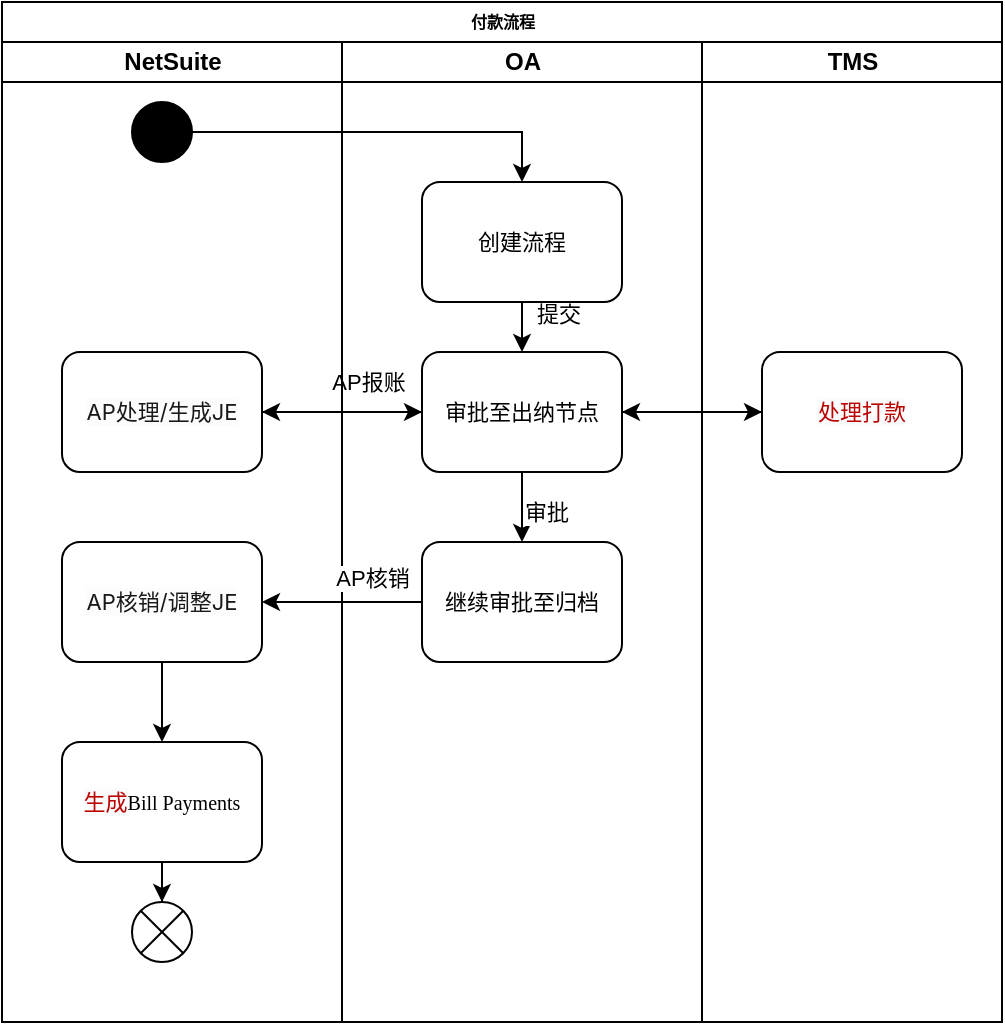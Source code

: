 <mxfile version="27.0.3">
  <diagram name="Page-1" id="74e2e168-ea6b-b213-b513-2b3c1d86103e">
    <mxGraphModel dx="2142" dy="594" grid="1" gridSize="10" guides="1" tooltips="1" connect="1" arrows="1" fold="1" page="1" pageScale="1" pageWidth="1100" pageHeight="850" background="none" math="0" shadow="0">
      <root>
        <mxCell id="0" />
        <mxCell id="1" parent="0" />
        <mxCell id="77e6c97f196da883-1" value="付款流程" style="swimlane;html=1;childLayout=stackLayout;startSize=20;rounded=0;shadow=0;labelBackgroundColor=none;strokeWidth=1;fontFamily=Verdana;fontSize=8;align=center;" parent="1" vertex="1">
          <mxGeometry x="-480" y="40" width="500" height="510" as="geometry" />
        </mxCell>
        <mxCell id="jkoa0OdDoqYC_gdRarxV-7" style="edgeStyle=orthogonalEdgeStyle;rounded=0;orthogonalLoop=1;jettySize=auto;html=1;" parent="77e6c97f196da883-1" source="77e6c97f196da883-9" target="77e6c97f196da883-11" edge="1">
          <mxGeometry relative="1" as="geometry" />
        </mxCell>
        <mxCell id="jkoa0OdDoqYC_gdRarxV-18" value="AP报账" style="edgeLabel;html=1;align=center;verticalAlign=middle;resizable=0;points=[];" parent="jkoa0OdDoqYC_gdRarxV-7" vertex="1" connectable="0">
          <mxGeometry x="-0.183" relative="1" as="geometry">
            <mxPoint x="5" y="-15" as="offset" />
          </mxGeometry>
        </mxCell>
        <mxCell id="77e6c97f196da883-3" value="NetSuite" style="swimlane;html=1;startSize=20;" parent="77e6c97f196da883-1" vertex="1">
          <mxGeometry y="20" width="170" height="490" as="geometry">
            <mxRectangle x="160" y="20" width="40" height="730" as="alternateBounds" />
          </mxGeometry>
        </mxCell>
        <mxCell id="77e6c97f196da883-11" value="&lt;span style=&quot;margin: 0px; padding: 0px; border: 0px; font-variant-numeric: inherit; font-variant-east-asian: inherit; font-variant-alternates: inherit; font-variant-position: inherit; font-variant-emoji: inherit; font-stretch: inherit; line-height: inherit; font-family: &amp;quot;PingFang SC&amp;quot;, -apple-system, BlinkMacSystemFont, &amp;quot;Segoe UI&amp;quot;, Roboto, Ubuntu, &amp;quot;Helvetica Neue&amp;quot;, Helvetica, Arial, &amp;quot;Hiragino Sans GB&amp;quot;, &amp;quot;Microsoft YaHei UI&amp;quot;, &amp;quot;Microsoft YaHei&amp;quot;, &amp;quot;Source Han Sans CN&amp;quot;, sans-serif; font-optical-sizing: inherit; font-size-adjust: inherit; font-kerning: inherit; font-feature-settings: inherit; font-variation-settings: inherit; vertical-align: baseline; color: rgba(0, 0, 0, 0.9); text-align: start; background-color: rgb(252, 252, 252);&quot;&gt;&lt;font&gt;​AP处理/生成JE&lt;/font&gt;&lt;/span&gt;" style="rounded=1;whiteSpace=wrap;html=1;shadow=0;labelBackgroundColor=none;strokeWidth=1;fontFamily=Verdana;fontSize=11;align=center;fontStyle=0" parent="77e6c97f196da883-3" vertex="1">
          <mxGeometry x="30" y="155" width="100" height="60" as="geometry" />
        </mxCell>
        <mxCell id="89xoUnkQCPXQBjMgElBv-20" style="edgeStyle=orthogonalEdgeStyle;rounded=0;orthogonalLoop=1;jettySize=auto;html=1;entryX=0.5;entryY=0;entryDx=0;entryDy=0;" edge="1" parent="77e6c97f196da883-3" source="jkoa0OdDoqYC_gdRarxV-13" target="89xoUnkQCPXQBjMgElBv-13">
          <mxGeometry relative="1" as="geometry" />
        </mxCell>
        <mxCell id="jkoa0OdDoqYC_gdRarxV-13" value="&lt;span style=&quot;margin: 0px; padding: 0px; border: 0px; font-variant-numeric: inherit; font-variant-east-asian: inherit; font-variant-alternates: inherit; font-variant-position: inherit; font-variant-emoji: inherit; font-stretch: inherit; line-height: inherit; font-family: &amp;quot;PingFang SC&amp;quot;, -apple-system, BlinkMacSystemFont, &amp;quot;Segoe UI&amp;quot;, Roboto, Ubuntu, &amp;quot;Helvetica Neue&amp;quot;, Helvetica, Arial, &amp;quot;Hiragino Sans GB&amp;quot;, &amp;quot;Microsoft YaHei UI&amp;quot;, &amp;quot;Microsoft YaHei&amp;quot;, &amp;quot;Source Han Sans CN&amp;quot;, sans-serif; font-optical-sizing: inherit; font-size-adjust: inherit; font-kerning: inherit; font-feature-settings: inherit; font-variation-settings: inherit; vertical-align: baseline; color: rgba(0, 0, 0, 0.9); text-align: start; background-color: rgb(252, 252, 252);&quot;&gt;&lt;font&gt;​AP核销/调整JE&lt;/font&gt;&lt;/span&gt;" style="rounded=1;whiteSpace=wrap;html=1;shadow=0;labelBackgroundColor=none;strokeWidth=1;fontFamily=Verdana;fontSize=11;align=center;fontStyle=0" parent="77e6c97f196da883-3" vertex="1">
          <mxGeometry x="30" y="250" width="100" height="60" as="geometry" />
        </mxCell>
        <mxCell id="jkoa0OdDoqYC_gdRarxV-21" value="" style="ellipse;fillColor=strokeColor;html=1;" parent="77e6c97f196da883-3" vertex="1">
          <mxGeometry x="65" y="30" width="30" height="30" as="geometry" />
        </mxCell>
        <mxCell id="89xoUnkQCPXQBjMgElBv-13" value="&lt;div style=&quot;text-align: start;&quot;&gt;&lt;font face=&quot;PingFang SC, -apple-system, BlinkMacSystemFont, Segoe UI, Roboto, Ubuntu, Helvetica Neue, Helvetica, Arial, Hiragino Sans GB, Microsoft YaHei UI, Microsoft YaHei, Source Han Sans CN, sans-serif&quot; color=&quot;rgba(0, 0, 0, 0.9)&quot;&gt;&lt;span style=&quot;background-color: rgb(252, 252, 252);&quot;&gt;生成&lt;/span&gt;&lt;/font&gt;&lt;span style=&quot;font-family: 微软雅黑; font-size: 7.5pt; background-color: transparent; color: light-dark(rgb(0, 0, 0), rgb(255, 255, 255)); text-align: center;&quot;&gt;Bill Payments&lt;/span&gt;&lt;/div&gt;" style="rounded=1;whiteSpace=wrap;html=1;shadow=0;labelBackgroundColor=none;strokeWidth=1;fontFamily=Verdana;fontSize=11;align=center;fontStyle=0" vertex="1" parent="77e6c97f196da883-3">
          <mxGeometry x="30" y="350" width="100" height="60" as="geometry" />
        </mxCell>
        <mxCell id="77e6c97f196da883-2" value="OA" style="swimlane;html=1;startSize=20;movable=1;resizable=1;rotatable=1;deletable=1;editable=1;locked=0;connectable=1;" parent="77e6c97f196da883-1" vertex="1">
          <mxGeometry x="170" y="20" width="180" height="490" as="geometry">
            <mxRectangle y="20" width="40" height="730" as="alternateBounds" />
          </mxGeometry>
        </mxCell>
        <mxCell id="jkoa0OdDoqYC_gdRarxV-6" value="" style="edgeStyle=orthogonalEdgeStyle;rounded=0;orthogonalLoop=1;jettySize=auto;html=1;" parent="77e6c97f196da883-2" source="77e6c97f196da883-8" target="77e6c97f196da883-9" edge="1">
          <mxGeometry relative="1" as="geometry" />
        </mxCell>
        <mxCell id="jkoa0OdDoqYC_gdRarxV-20" value="提交" style="edgeLabel;html=1;align=center;verticalAlign=middle;resizable=0;points=[];" parent="jkoa0OdDoqYC_gdRarxV-6" vertex="1" connectable="0">
          <mxGeometry x="0.24" y="1" relative="1" as="geometry">
            <mxPoint x="19" as="offset" />
          </mxGeometry>
        </mxCell>
        <mxCell id="77e6c97f196da883-8" value="创建流程" style="rounded=1;whiteSpace=wrap;html=1;shadow=0;labelBackgroundColor=none;strokeWidth=1;fontFamily=Verdana;fontSize=11;align=center;" parent="77e6c97f196da883-2" vertex="1">
          <mxGeometry x="40" y="70" width="100" height="60" as="geometry" />
        </mxCell>
        <mxCell id="89xoUnkQCPXQBjMgElBv-10" style="edgeStyle=orthogonalEdgeStyle;rounded=0;orthogonalLoop=1;jettySize=auto;html=1;entryX=0.5;entryY=0;entryDx=0;entryDy=0;" edge="1" parent="77e6c97f196da883-2" source="77e6c97f196da883-9" target="jkoa0OdDoqYC_gdRarxV-14">
          <mxGeometry relative="1" as="geometry" />
        </mxCell>
        <mxCell id="89xoUnkQCPXQBjMgElBv-11" value="审批" style="edgeLabel;html=1;align=center;verticalAlign=middle;resizable=0;points=[];" vertex="1" connectable="0" parent="89xoUnkQCPXQBjMgElBv-10">
          <mxGeometry x="-0.084" y="4" relative="1" as="geometry">
            <mxPoint x="16" as="offset" />
          </mxGeometry>
        </mxCell>
        <mxCell id="77e6c97f196da883-9" value="审批至出纳节点" style="rounded=1;whiteSpace=wrap;html=1;shadow=0;labelBackgroundColor=none;strokeWidth=1;fontFamily=Verdana;fontSize=11;align=center;" parent="77e6c97f196da883-2" vertex="1">
          <mxGeometry x="40" y="155" width="100" height="60" as="geometry" />
        </mxCell>
        <mxCell id="jkoa0OdDoqYC_gdRarxV-14" value="继续审批至归档" style="rounded=1;whiteSpace=wrap;html=1;shadow=0;labelBackgroundColor=none;strokeWidth=1;fontFamily=Verdana;fontSize=11;align=center;" parent="77e6c97f196da883-2" vertex="1">
          <mxGeometry x="40" y="250" width="100" height="60" as="geometry" />
        </mxCell>
        <mxCell id="jkoa0OdDoqYC_gdRarxV-17" style="edgeStyle=orthogonalEdgeStyle;rounded=0;orthogonalLoop=1;jettySize=auto;html=1;" parent="77e6c97f196da883-1" source="jkoa0OdDoqYC_gdRarxV-14" target="jkoa0OdDoqYC_gdRarxV-13" edge="1">
          <mxGeometry relative="1" as="geometry" />
        </mxCell>
        <mxCell id="jkoa0OdDoqYC_gdRarxV-19" value="AP核销" style="edgeLabel;html=1;align=center;verticalAlign=middle;resizable=0;points=[];" parent="jkoa0OdDoqYC_gdRarxV-17" vertex="1" connectable="0">
          <mxGeometry x="-0.469" y="-1" relative="1" as="geometry">
            <mxPoint x="-4" y="-11" as="offset" />
          </mxGeometry>
        </mxCell>
        <mxCell id="jkoa0OdDoqYC_gdRarxV-23" style="edgeStyle=orthogonalEdgeStyle;rounded=0;orthogonalLoop=1;jettySize=auto;html=1;entryX=0.5;entryY=0;entryDx=0;entryDy=0;" parent="77e6c97f196da883-1" source="jkoa0OdDoqYC_gdRarxV-21" target="77e6c97f196da883-8" edge="1">
          <mxGeometry relative="1" as="geometry" />
        </mxCell>
        <mxCell id="89xoUnkQCPXQBjMgElBv-1" value="TMS" style="swimlane;html=1;startSize=20;movable=1;resizable=1;rotatable=1;deletable=1;editable=1;locked=0;connectable=1;" vertex="1" parent="77e6c97f196da883-1">
          <mxGeometry x="350" y="20" width="150" height="490" as="geometry">
            <mxRectangle x="160" y="20" width="40" height="730" as="alternateBounds" />
          </mxGeometry>
        </mxCell>
        <mxCell id="89xoUnkQCPXQBjMgElBv-2" value="&lt;div style=&quot;text-align: start;&quot;&gt;&lt;font face=&quot;PingFang SC, -apple-system, BlinkMacSystemFont, Segoe UI, Roboto, Ubuntu, Helvetica Neue, Helvetica, Arial, Hiragino Sans GB, Microsoft YaHei UI, Microsoft YaHei, Source Han Sans CN, sans-serif&quot; color=&quot;rgba(0, 0, 0, 0.9)&quot;&gt;&lt;span style=&quot;background-color: rgb(252, 252, 252);&quot;&gt;处理打款&lt;/span&gt;&lt;/font&gt;&lt;/div&gt;" style="rounded=1;whiteSpace=wrap;html=1;shadow=0;labelBackgroundColor=none;strokeWidth=1;fontFamily=Verdana;fontSize=11;align=center;fontStyle=0" vertex="1" parent="89xoUnkQCPXQBjMgElBv-1">
          <mxGeometry x="30" y="155" width="100" height="60" as="geometry" />
        </mxCell>
        <mxCell id="89xoUnkQCPXQBjMgElBv-8" style="edgeStyle=orthogonalEdgeStyle;rounded=0;orthogonalLoop=1;jettySize=auto;html=1;" edge="1" parent="77e6c97f196da883-1" source="77e6c97f196da883-11" target="77e6c97f196da883-9">
          <mxGeometry relative="1" as="geometry" />
        </mxCell>
        <mxCell id="89xoUnkQCPXQBjMgElBv-9" style="edgeStyle=orthogonalEdgeStyle;rounded=0;orthogonalLoop=1;jettySize=auto;html=1;" edge="1" parent="77e6c97f196da883-1" source="77e6c97f196da883-9" target="89xoUnkQCPXQBjMgElBv-2">
          <mxGeometry relative="1" as="geometry" />
        </mxCell>
        <mxCell id="89xoUnkQCPXQBjMgElBv-18" value="" style="edgeStyle=orthogonalEdgeStyle;rounded=0;orthogonalLoop=1;jettySize=auto;html=1;" edge="1" parent="77e6c97f196da883-1" source="89xoUnkQCPXQBjMgElBv-2" target="77e6c97f196da883-9">
          <mxGeometry relative="1" as="geometry" />
        </mxCell>
        <mxCell id="jkoa0OdDoqYC_gdRarxV-22" value="" style="shape=sumEllipse;perimeter=ellipsePerimeter;html=1;backgroundOutline=1;" parent="1" vertex="1">
          <mxGeometry x="-415" y="490" width="30" height="30" as="geometry" />
        </mxCell>
        <mxCell id="89xoUnkQCPXQBjMgElBv-21" value="" style="edgeStyle=orthogonalEdgeStyle;rounded=0;orthogonalLoop=1;jettySize=auto;html=1;" edge="1" parent="1" source="89xoUnkQCPXQBjMgElBv-13" target="jkoa0OdDoqYC_gdRarxV-22">
          <mxGeometry relative="1" as="geometry" />
        </mxCell>
      </root>
    </mxGraphModel>
  </diagram>
</mxfile>
